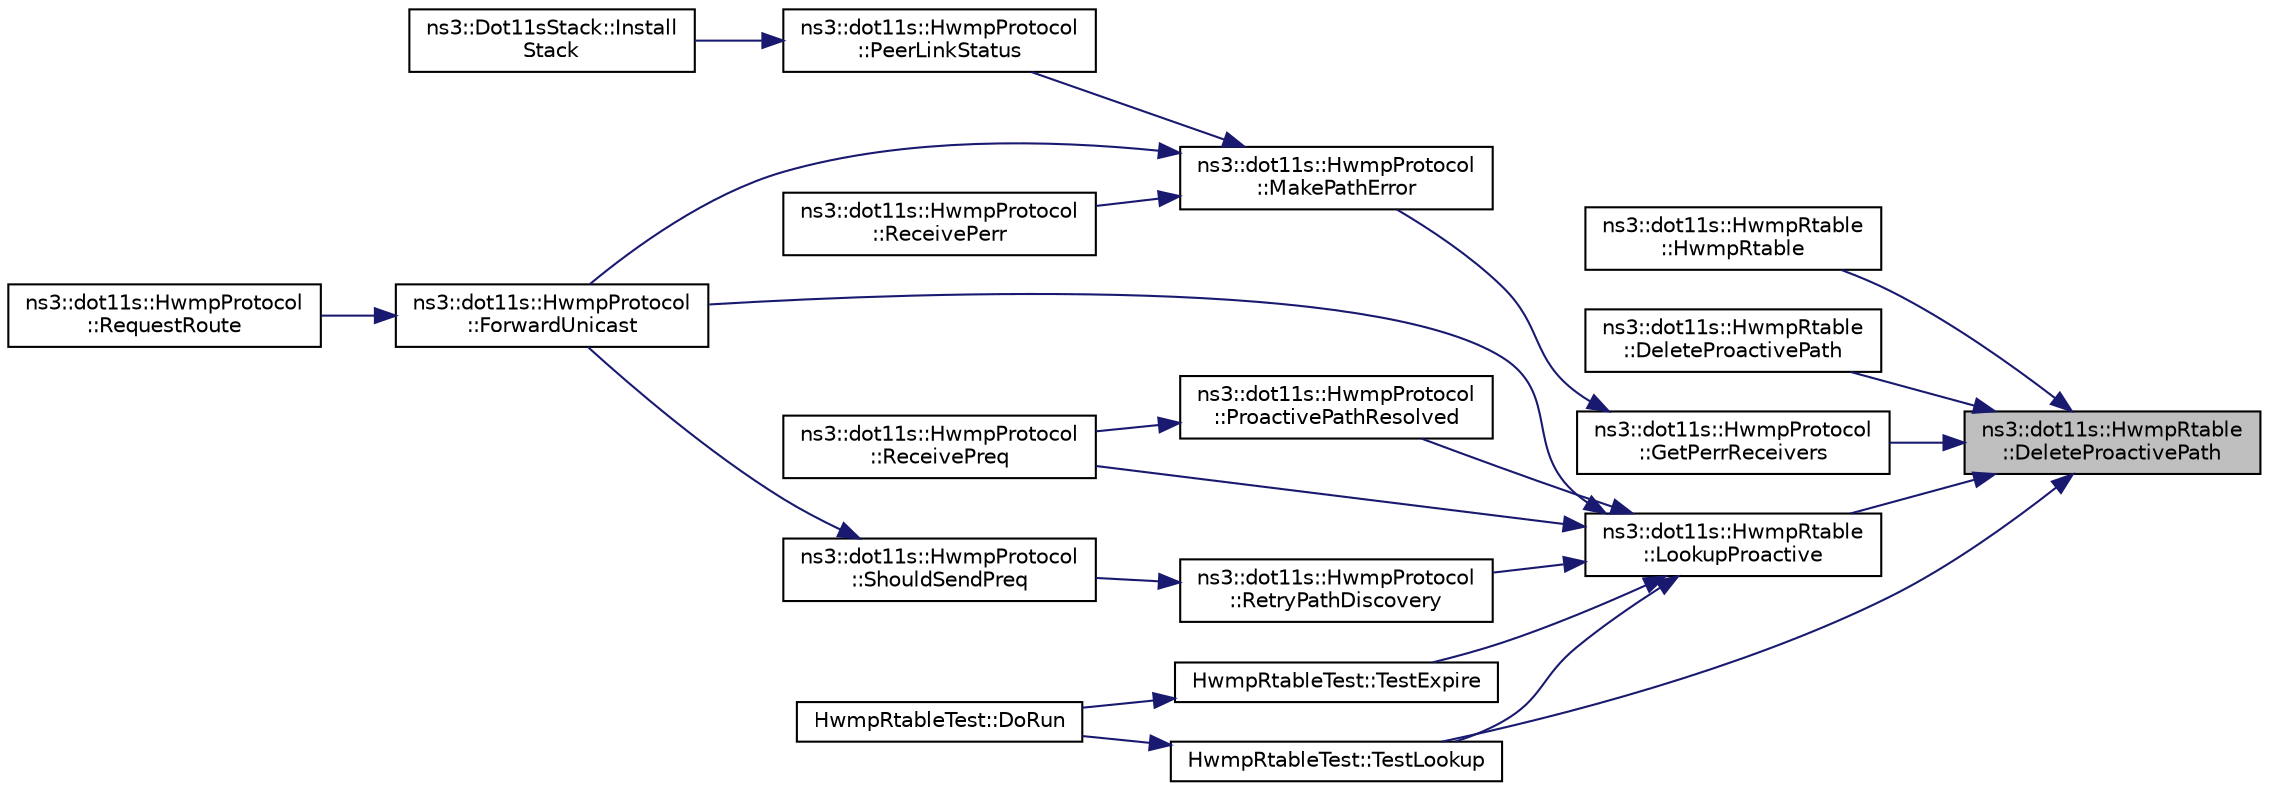 digraph "ns3::dot11s::HwmpRtable::DeleteProactivePath"
{
 // LATEX_PDF_SIZE
  edge [fontname="Helvetica",fontsize="10",labelfontname="Helvetica",labelfontsize="10"];
  node [fontname="Helvetica",fontsize="10",shape=record];
  rankdir="RL";
  Node1 [label="ns3::dot11s::HwmpRtable\l::DeleteProactivePath",height=0.2,width=0.4,color="black", fillcolor="grey75", style="filled", fontcolor="black",tooltip=" "];
  Node1 -> Node2 [dir="back",color="midnightblue",fontsize="10",style="solid",fontname="Helvetica"];
  Node2 [label="ns3::dot11s::HwmpRtable\l::HwmpRtable",height=0.2,width=0.4,color="black", fillcolor="white", style="filled",URL="$classns3_1_1dot11s_1_1_hwmp_rtable.html#a4b0f3a93997a0308686ba5dee6d5eace",tooltip=" "];
  Node1 -> Node3 [dir="back",color="midnightblue",fontsize="10",style="solid",fontname="Helvetica"];
  Node3 [label="ns3::dot11s::HwmpRtable\l::DeleteProactivePath",height=0.2,width=0.4,color="black", fillcolor="white", style="filled",URL="$classns3_1_1dot11s_1_1_hwmp_rtable.html#a9dd62488e218cfb2829c00df120ce7c0",tooltip=" "];
  Node1 -> Node4 [dir="back",color="midnightblue",fontsize="10",style="solid",fontname="Helvetica"];
  Node4 [label="ns3::dot11s::HwmpProtocol\l::GetPerrReceivers",height=0.2,width=0.4,color="black", fillcolor="white", style="filled",URL="$classns3_1_1dot11s_1_1_hwmp_protocol.html#ae0b4e176bf1e9251f6637794dbfbd6cb",tooltip="Get PERR receivers."];
  Node4 -> Node5 [dir="back",color="midnightblue",fontsize="10",style="solid",fontname="Helvetica"];
  Node5 [label="ns3::dot11s::HwmpProtocol\l::MakePathError",height=0.2,width=0.4,color="black", fillcolor="white", style="filled",URL="$classns3_1_1dot11s_1_1_hwmp_protocol.html#a214ed61f71ad4537ccb10189d04b981f",tooltip="forms a path error information element when list of destination fails on a given interface"];
  Node5 -> Node6 [dir="back",color="midnightblue",fontsize="10",style="solid",fontname="Helvetica"];
  Node6 [label="ns3::dot11s::HwmpProtocol\l::ForwardUnicast",height=0.2,width=0.4,color="black", fillcolor="white", style="filled",URL="$classns3_1_1dot11s_1_1_hwmp_protocol.html#ad2284f9a590203f8c407e3ab03560edf",tooltip="Like RequestRoute, but for unicast packets."];
  Node6 -> Node7 [dir="back",color="midnightblue",fontsize="10",style="solid",fontname="Helvetica"];
  Node7 [label="ns3::dot11s::HwmpProtocol\l::RequestRoute",height=0.2,width=0.4,color="black", fillcolor="white", style="filled",URL="$classns3_1_1dot11s_1_1_hwmp_protocol.html#aedaf2770cdde104e445b870fd9b37617",tooltip="Route request, inherited from MeshL2RoutingProtocol."];
  Node5 -> Node8 [dir="back",color="midnightblue",fontsize="10",style="solid",fontname="Helvetica"];
  Node8 [label="ns3::dot11s::HwmpProtocol\l::PeerLinkStatus",height=0.2,width=0.4,color="black", fillcolor="white", style="filled",URL="$classns3_1_1dot11s_1_1_hwmp_protocol.html#a7ebcbc95e74731ece41e1ee5df33c9ce",tooltip="Peer link status function."];
  Node8 -> Node9 [dir="back",color="midnightblue",fontsize="10",style="solid",fontname="Helvetica"];
  Node9 [label="ns3::Dot11sStack::Install\lStack",height=0.2,width=0.4,color="black", fillcolor="white", style="filled",URL="$classns3_1_1_dot11s_stack.html#a2a30483cc69c61c837fbf43f829a2dd3",tooltip="Install an 802.11s stack."];
  Node5 -> Node10 [dir="back",color="midnightblue",fontsize="10",style="solid",fontname="Helvetica"];
  Node10 [label="ns3::dot11s::HwmpProtocol\l::ReceivePerr",height=0.2,width=0.4,color="black", fillcolor="white", style="filled",URL="$classns3_1_1dot11s_1_1_hwmp_protocol.html#a7edde87a1f7d85a87e14075c52691075",tooltip="Handler for receiving Path Error."];
  Node1 -> Node11 [dir="back",color="midnightblue",fontsize="10",style="solid",fontname="Helvetica"];
  Node11 [label="ns3::dot11s::HwmpRtable\l::LookupProactive",height=0.2,width=0.4,color="black", fillcolor="white", style="filled",URL="$classns3_1_1dot11s_1_1_hwmp_rtable.html#ad4bed27ab37ab1bc606802b763225a23",tooltip="Find proactive path to tree root. Note that calling this method has side effect of deleting expired p..."];
  Node11 -> Node6 [dir="back",color="midnightblue",fontsize="10",style="solid",fontname="Helvetica"];
  Node11 -> Node12 [dir="back",color="midnightblue",fontsize="10",style="solid",fontname="Helvetica"];
  Node12 [label="ns3::dot11s::HwmpProtocol\l::ProactivePathResolved",height=0.2,width=0.4,color="black", fillcolor="white", style="filled",URL="$classns3_1_1dot11s_1_1_hwmp_protocol.html#ad6c9925336d3061cf5675cd459216883",tooltip=" "];
  Node12 -> Node13 [dir="back",color="midnightblue",fontsize="10",style="solid",fontname="Helvetica"];
  Node13 [label="ns3::dot11s::HwmpProtocol\l::ReceivePreq",height=0.2,width=0.4,color="black", fillcolor="white", style="filled",URL="$classns3_1_1dot11s_1_1_hwmp_protocol.html#ac50e179d526367f5280cca0710fb4418",tooltip="Handler for receiving Path Request."];
  Node11 -> Node13 [dir="back",color="midnightblue",fontsize="10",style="solid",fontname="Helvetica"];
  Node11 -> Node14 [dir="back",color="midnightblue",fontsize="10",style="solid",fontname="Helvetica"];
  Node14 [label="ns3::dot11s::HwmpProtocol\l::RetryPathDiscovery",height=0.2,width=0.4,color="black", fillcolor="white", style="filled",URL="$classns3_1_1dot11s_1_1_hwmp_protocol.html#ab2d4bf81d76e1ad3767a1a01dd3c3523",tooltip="Generates PREQ retry when retry timeout has expired and route is still unresolved."];
  Node14 -> Node15 [dir="back",color="midnightblue",fontsize="10",style="solid",fontname="Helvetica"];
  Node15 [label="ns3::dot11s::HwmpProtocol\l::ShouldSendPreq",height=0.2,width=0.4,color="black", fillcolor="white", style="filled",URL="$classns3_1_1dot11s_1_1_hwmp_protocol.html#a792bc8597a821a38777140867863c215",tooltip="checks when the last path discovery procedure was started for a given destination."];
  Node15 -> Node6 [dir="back",color="midnightblue",fontsize="10",style="solid",fontname="Helvetica"];
  Node11 -> Node16 [dir="back",color="midnightblue",fontsize="10",style="solid",fontname="Helvetica"];
  Node16 [label="HwmpRtableTest::TestExpire",height=0.2,width=0.4,color="black", fillcolor="white", style="filled",URL="$class_hwmp_rtable_test.html#af873b495a35015eeb489b1ddd56cadfc",tooltip="Test add path and try to lookup after entry has expired."];
  Node16 -> Node17 [dir="back",color="midnightblue",fontsize="10",style="solid",fontname="Helvetica"];
  Node17 [label="HwmpRtableTest::DoRun",height=0.2,width=0.4,color="black", fillcolor="white", style="filled",URL="$class_hwmp_rtable_test.html#aeba47e3dbdade2299df5fb28e4cc7f49",tooltip="Implementation to actually run this TestCase."];
  Node11 -> Node18 [dir="back",color="midnightblue",fontsize="10",style="solid",fontname="Helvetica"];
  Node18 [label="HwmpRtableTest::TestLookup",height=0.2,width=0.4,color="black", fillcolor="white", style="filled",URL="$class_hwmp_rtable_test.html#a448f1f9bce7965fe1ae4d541f4fe8f18",tooltip="Test Add apth and lookup path;."];
  Node18 -> Node17 [dir="back",color="midnightblue",fontsize="10",style="solid",fontname="Helvetica"];
  Node1 -> Node18 [dir="back",color="midnightblue",fontsize="10",style="solid",fontname="Helvetica"];
}
